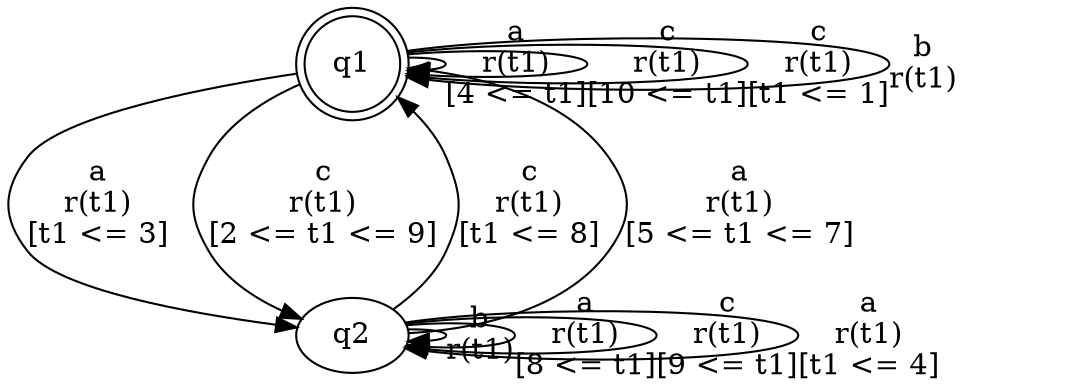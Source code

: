 digraph L {
	qq1[label=q1 shape=doublecircle]
	qq2[label=q2]
	qq1 -> qq1[label="a\nr(t1)\n[4 <= t1]"]
	qq1 -> qq1[label="c\nr(t1)\n[10 <= t1]"]
	qq1 -> qq1[label="c\nr(t1)\n[t1 <= 1]"]
	qq1 -> qq2[label="a\nr(t1)\n[t1 <= 3]"]
	qq2 -> qq1[label="c\nr(t1)\n[t1 <= 8]"]
	qq2 -> qq2[label="b\nr(t1)\n"]
	qq2 -> qq2[label="a\nr(t1)\n[8 <= t1]"]
	qq2 -> qq2[label="c\nr(t1)\n[9 <= t1]"]
	qq2 -> qq2[label="a\nr(t1)\n[t1 <= 4]"]
	qq2 -> qq1[label="a\nr(t1)\n[5 <= t1 <= 7]"]
	qq1 -> qq2[label="c\nr(t1)\n[2 <= t1 <= 9]"]
	qq1 -> qq1[label="b\nr(t1)\n"]
}
